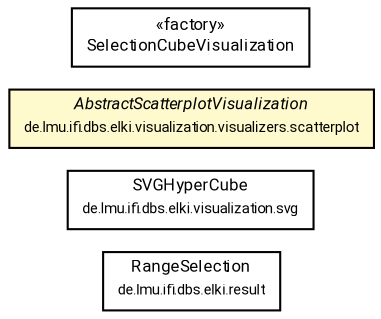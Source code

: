 #!/usr/local/bin/dot
#
# Class diagram 
# Generated by UMLGraph version R5_7_2-60-g0e99a6 (http://www.spinellis.gr/umlgraph/)
#

digraph G {
	graph [fontnames="svg"]
	edge [fontname="Roboto",fontsize=7,labelfontname="Roboto",labelfontsize=7,color="black"];
	node [fontname="Roboto",fontcolor="black",fontsize=8,shape=plaintext,margin=0,width=0,height=0];
	nodesep=0.15;
	ranksep=0.25;
	rankdir=LR;
	// de.lmu.ifi.dbs.elki.result.RangeSelection
	c9178777 [label=<<table title="de.lmu.ifi.dbs.elki.result.RangeSelection" border="0" cellborder="1" cellspacing="0" cellpadding="2" href="../../../../result/RangeSelection.html" target="_parent">
		<tr><td><table border="0" cellspacing="0" cellpadding="1">
		<tr><td align="center" balign="center"> <font face="Roboto">RangeSelection</font> </td></tr>
		<tr><td align="center" balign="center"> <font face="Roboto" point-size="7.0">de.lmu.ifi.dbs.elki.result</font> </td></tr>
		</table></td></tr>
		</table>>, URL="../../../../result/RangeSelection.html"];
	// de.lmu.ifi.dbs.elki.visualization.svg.SVGHyperCube
	c9179000 [label=<<table title="de.lmu.ifi.dbs.elki.visualization.svg.SVGHyperCube" border="0" cellborder="1" cellspacing="0" cellpadding="2" href="../../../svg/SVGHyperCube.html" target="_parent">
		<tr><td><table border="0" cellspacing="0" cellpadding="1">
		<tr><td align="center" balign="center"> <font face="Roboto">SVGHyperCube</font> </td></tr>
		<tr><td align="center" balign="center"> <font face="Roboto" point-size="7.0">de.lmu.ifi.dbs.elki.visualization.svg</font> </td></tr>
		</table></td></tr>
		</table>>, URL="../../../svg/SVGHyperCube.html"];
	// de.lmu.ifi.dbs.elki.visualization.visualizers.scatterplot.AbstractScatterplotVisualization
	c9179131 [label=<<table title="de.lmu.ifi.dbs.elki.visualization.visualizers.scatterplot.AbstractScatterplotVisualization" border="0" cellborder="1" cellspacing="0" cellpadding="2" bgcolor="LemonChiffon" href="../AbstractScatterplotVisualization.html" target="_parent">
		<tr><td><table border="0" cellspacing="0" cellpadding="1">
		<tr><td align="center" balign="center"> <font face="Roboto"><i>AbstractScatterplotVisualization</i></font> </td></tr>
		<tr><td align="center" balign="center"> <font face="Roboto" point-size="7.0">de.lmu.ifi.dbs.elki.visualization.visualizers.scatterplot</font> </td></tr>
		</table></td></tr>
		</table>>, URL="../AbstractScatterplotVisualization.html"];
	// de.lmu.ifi.dbs.elki.visualization.visualizers.scatterplot.selection.SelectionCubeVisualization
	c9179145 [label=<<table title="de.lmu.ifi.dbs.elki.visualization.visualizers.scatterplot.selection.SelectionCubeVisualization" border="0" cellborder="1" cellspacing="0" cellpadding="2" href="SelectionCubeVisualization.html" target="_parent">
		<tr><td><table border="0" cellspacing="0" cellpadding="1">
		<tr><td align="center" balign="center"> &#171;factory&#187; </td></tr>
		<tr><td align="center" balign="center"> <font face="Roboto">SelectionCubeVisualization</font> </td></tr>
		</table></td></tr>
		</table>>, URL="SelectionCubeVisualization.html"];
}

